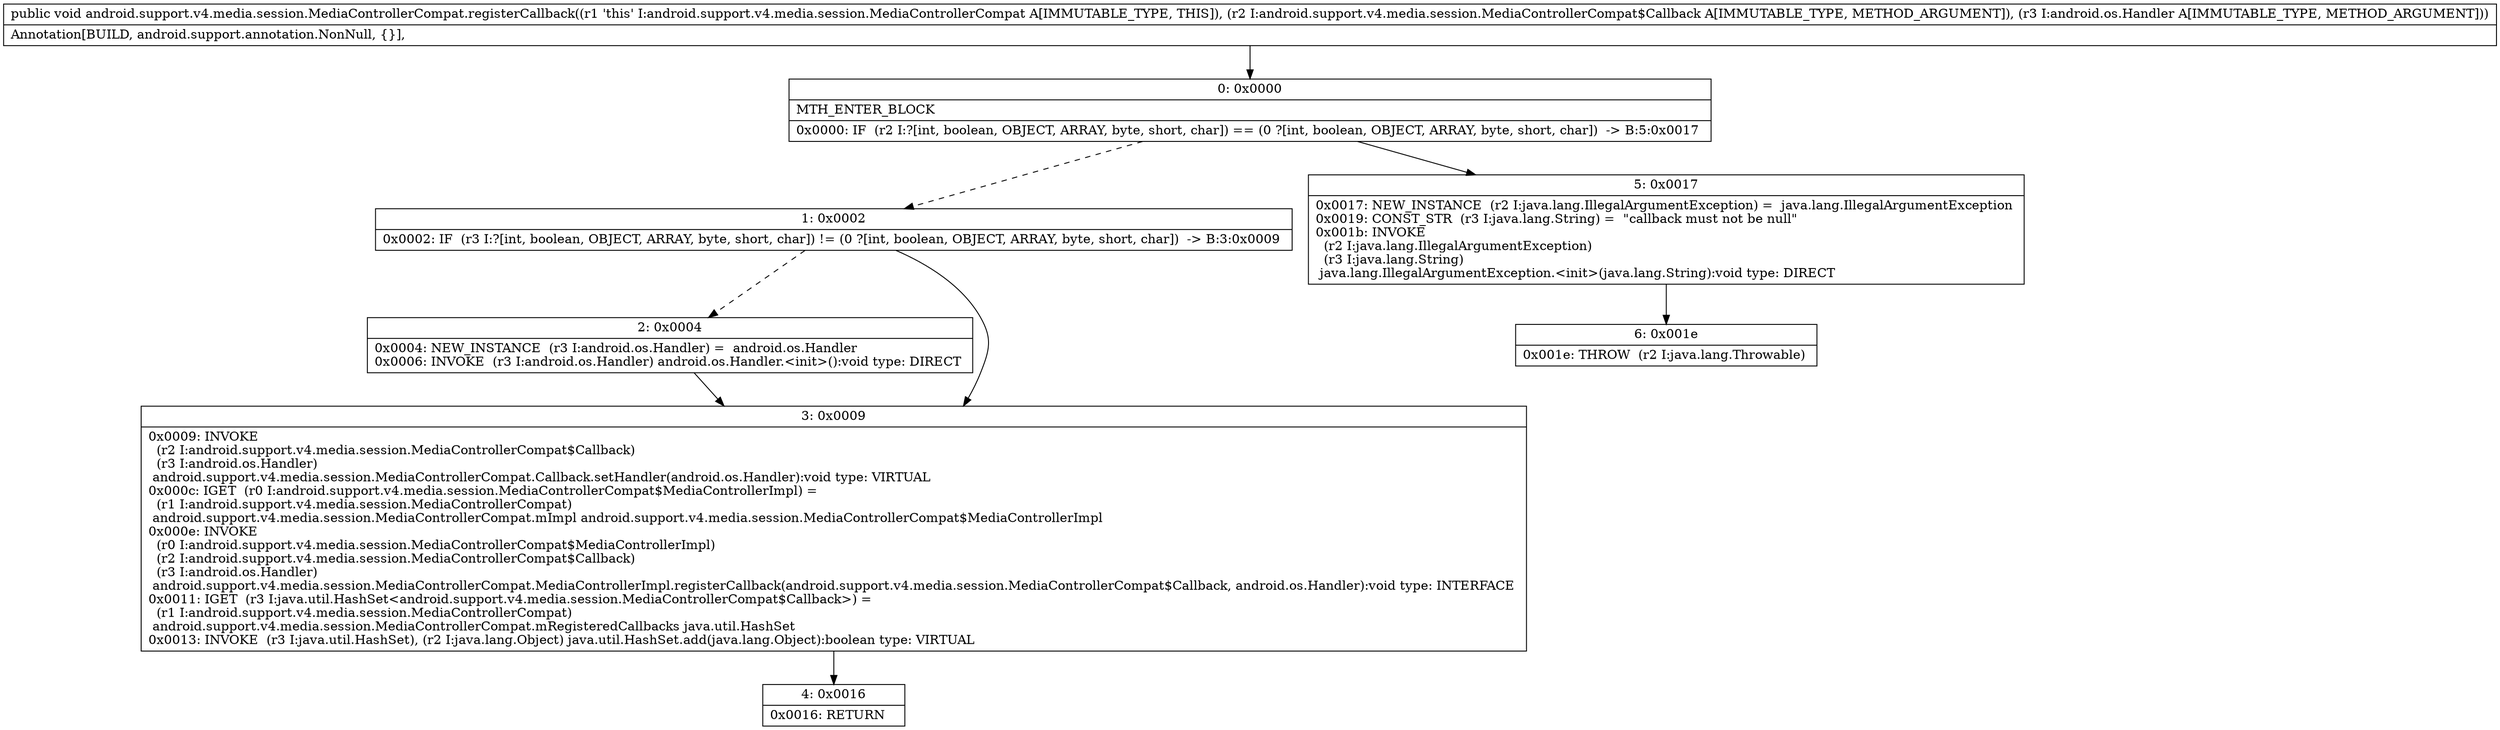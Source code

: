 digraph "CFG forandroid.support.v4.media.session.MediaControllerCompat.registerCallback(Landroid\/support\/v4\/media\/session\/MediaControllerCompat$Callback;Landroid\/os\/Handler;)V" {
Node_0 [shape=record,label="{0\:\ 0x0000|MTH_ENTER_BLOCK\l|0x0000: IF  (r2 I:?[int, boolean, OBJECT, ARRAY, byte, short, char]) == (0 ?[int, boolean, OBJECT, ARRAY, byte, short, char])  \-\> B:5:0x0017 \l}"];
Node_1 [shape=record,label="{1\:\ 0x0002|0x0002: IF  (r3 I:?[int, boolean, OBJECT, ARRAY, byte, short, char]) != (0 ?[int, boolean, OBJECT, ARRAY, byte, short, char])  \-\> B:3:0x0009 \l}"];
Node_2 [shape=record,label="{2\:\ 0x0004|0x0004: NEW_INSTANCE  (r3 I:android.os.Handler) =  android.os.Handler \l0x0006: INVOKE  (r3 I:android.os.Handler) android.os.Handler.\<init\>():void type: DIRECT \l}"];
Node_3 [shape=record,label="{3\:\ 0x0009|0x0009: INVOKE  \l  (r2 I:android.support.v4.media.session.MediaControllerCompat$Callback)\l  (r3 I:android.os.Handler)\l android.support.v4.media.session.MediaControllerCompat.Callback.setHandler(android.os.Handler):void type: VIRTUAL \l0x000c: IGET  (r0 I:android.support.v4.media.session.MediaControllerCompat$MediaControllerImpl) = \l  (r1 I:android.support.v4.media.session.MediaControllerCompat)\l android.support.v4.media.session.MediaControllerCompat.mImpl android.support.v4.media.session.MediaControllerCompat$MediaControllerImpl \l0x000e: INVOKE  \l  (r0 I:android.support.v4.media.session.MediaControllerCompat$MediaControllerImpl)\l  (r2 I:android.support.v4.media.session.MediaControllerCompat$Callback)\l  (r3 I:android.os.Handler)\l android.support.v4.media.session.MediaControllerCompat.MediaControllerImpl.registerCallback(android.support.v4.media.session.MediaControllerCompat$Callback, android.os.Handler):void type: INTERFACE \l0x0011: IGET  (r3 I:java.util.HashSet\<android.support.v4.media.session.MediaControllerCompat$Callback\>) = \l  (r1 I:android.support.v4.media.session.MediaControllerCompat)\l android.support.v4.media.session.MediaControllerCompat.mRegisteredCallbacks java.util.HashSet \l0x0013: INVOKE  (r3 I:java.util.HashSet), (r2 I:java.lang.Object) java.util.HashSet.add(java.lang.Object):boolean type: VIRTUAL \l}"];
Node_4 [shape=record,label="{4\:\ 0x0016|0x0016: RETURN   \l}"];
Node_5 [shape=record,label="{5\:\ 0x0017|0x0017: NEW_INSTANCE  (r2 I:java.lang.IllegalArgumentException) =  java.lang.IllegalArgumentException \l0x0019: CONST_STR  (r3 I:java.lang.String) =  \"callback must not be null\" \l0x001b: INVOKE  \l  (r2 I:java.lang.IllegalArgumentException)\l  (r3 I:java.lang.String)\l java.lang.IllegalArgumentException.\<init\>(java.lang.String):void type: DIRECT \l}"];
Node_6 [shape=record,label="{6\:\ 0x001e|0x001e: THROW  (r2 I:java.lang.Throwable) \l}"];
MethodNode[shape=record,label="{public void android.support.v4.media.session.MediaControllerCompat.registerCallback((r1 'this' I:android.support.v4.media.session.MediaControllerCompat A[IMMUTABLE_TYPE, THIS]), (r2 I:android.support.v4.media.session.MediaControllerCompat$Callback A[IMMUTABLE_TYPE, METHOD_ARGUMENT]), (r3 I:android.os.Handler A[IMMUTABLE_TYPE, METHOD_ARGUMENT]))  | Annotation[BUILD, android.support.annotation.NonNull, \{\}], \l}"];
MethodNode -> Node_0;
Node_0 -> Node_1[style=dashed];
Node_0 -> Node_5;
Node_1 -> Node_2[style=dashed];
Node_1 -> Node_3;
Node_2 -> Node_3;
Node_3 -> Node_4;
Node_5 -> Node_6;
}

